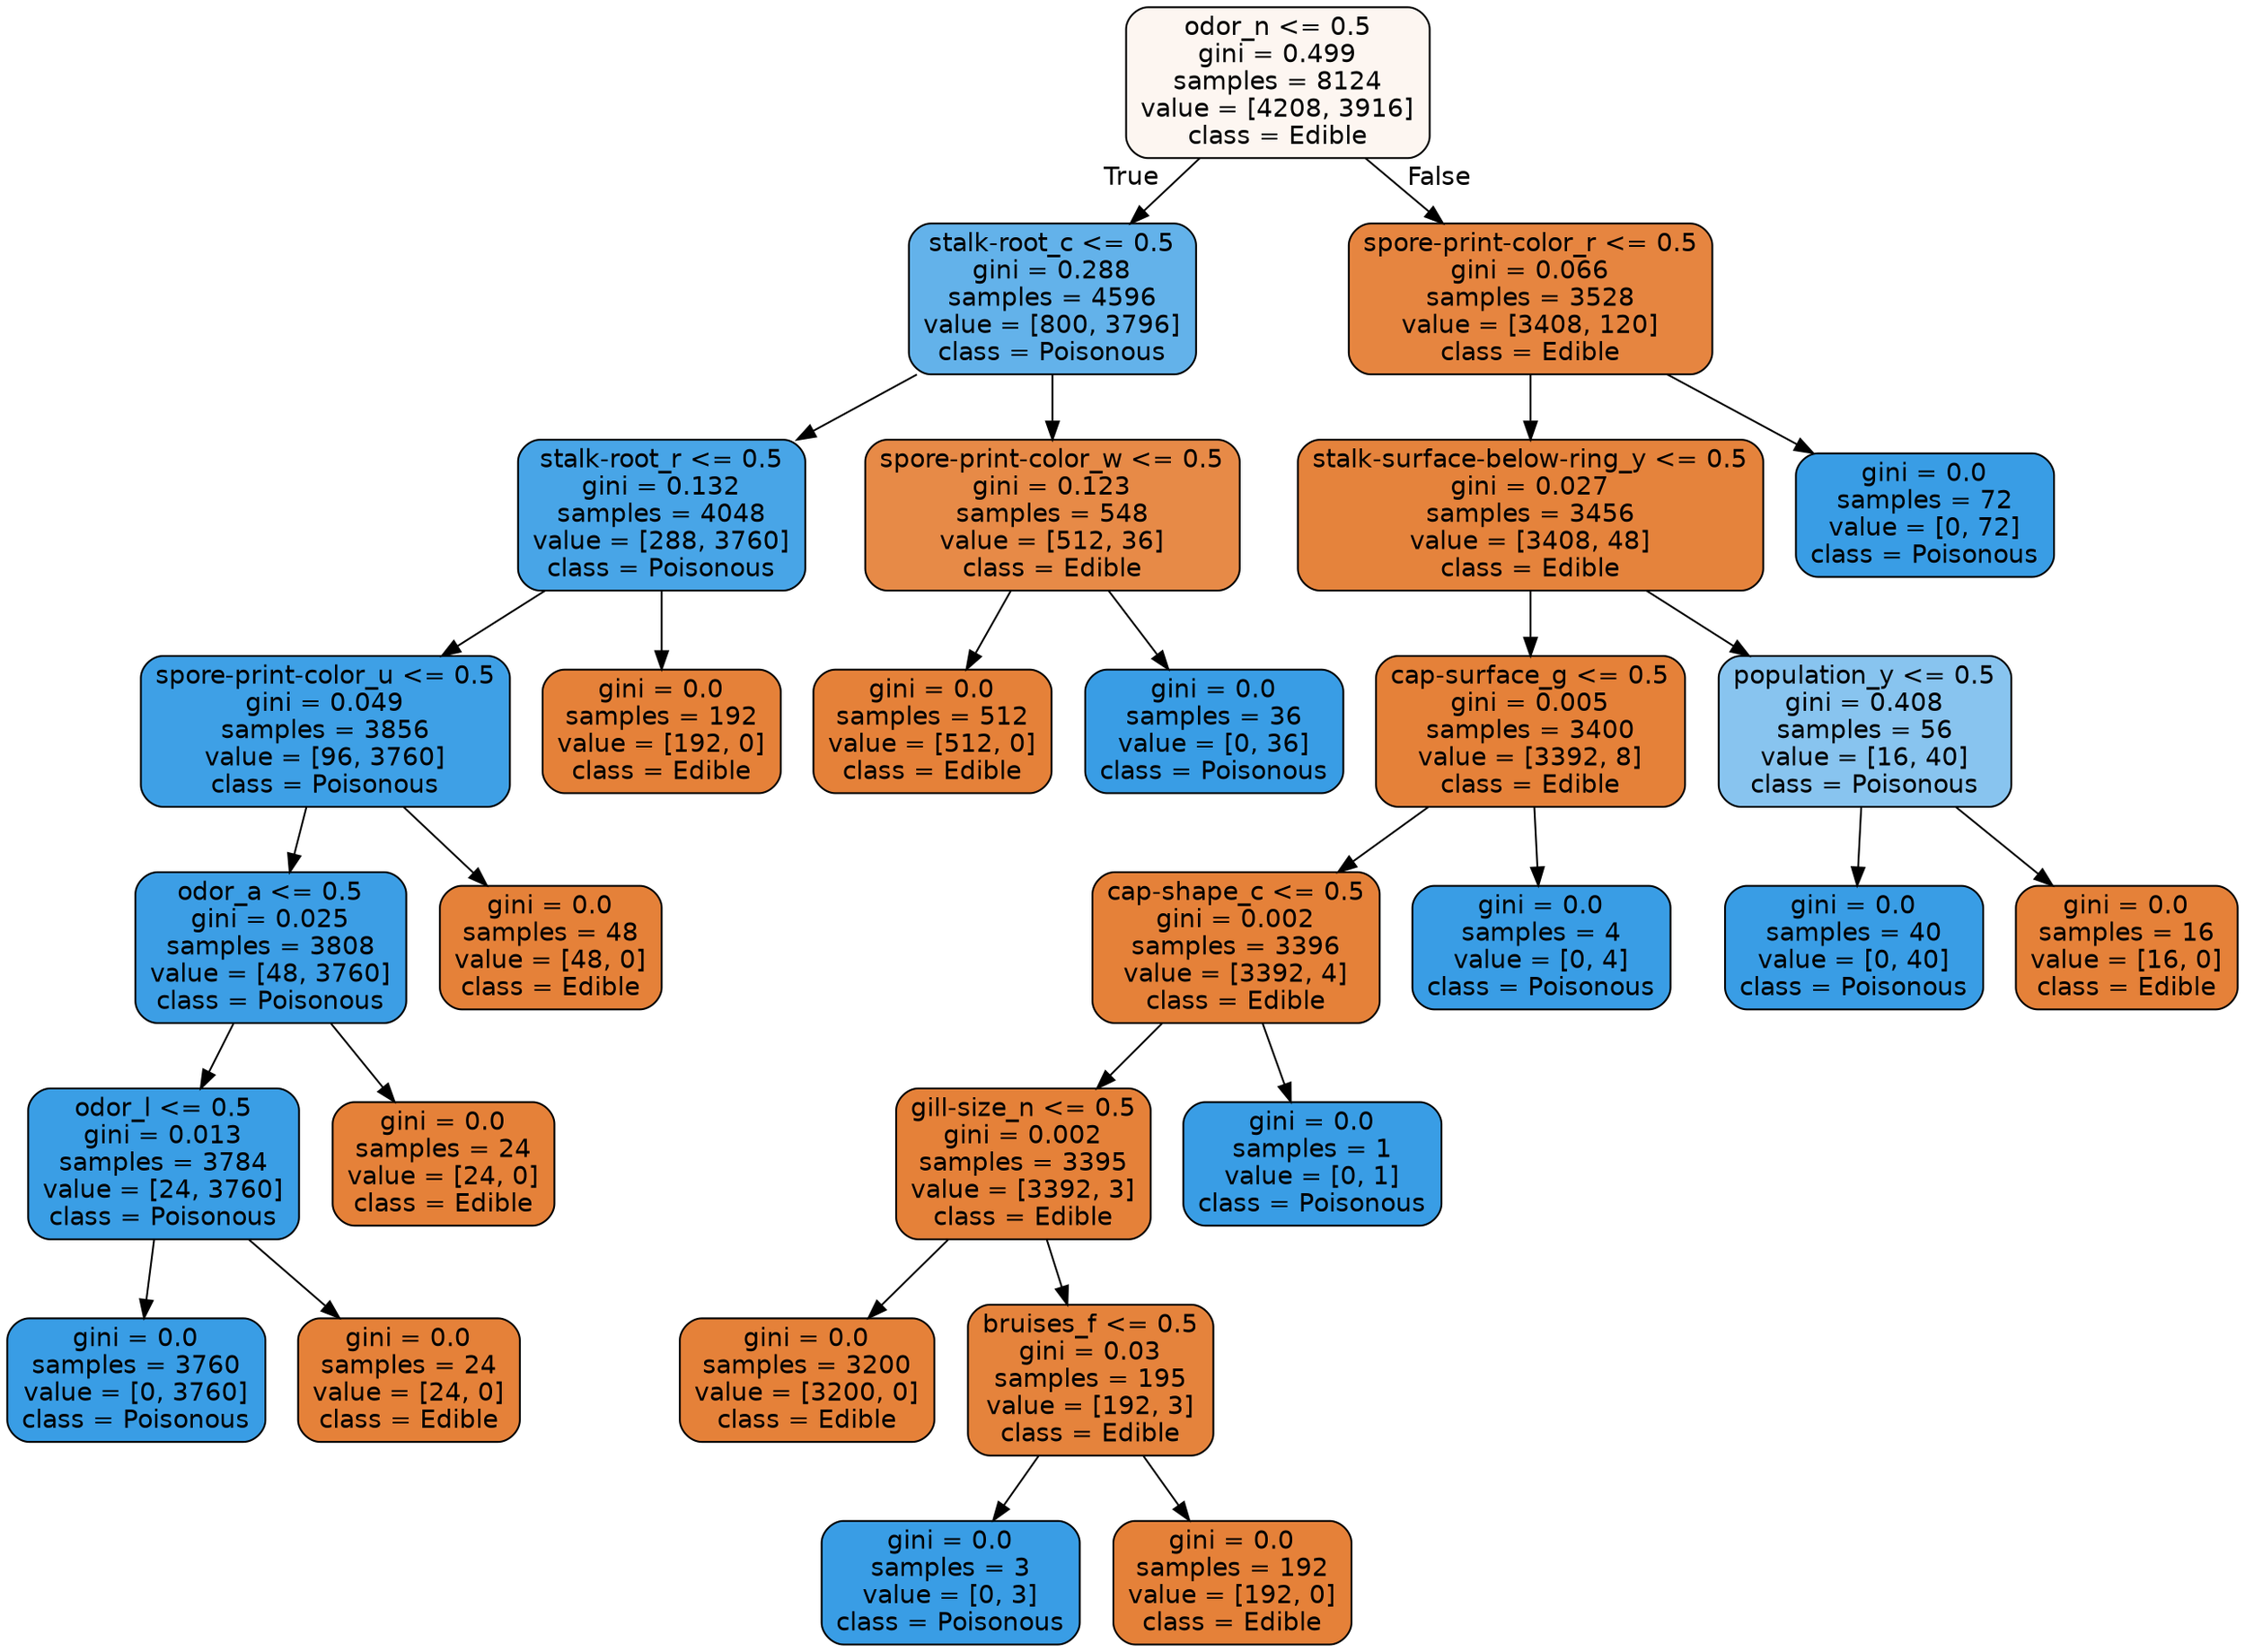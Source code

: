 digraph Tree {
node [shape=box, style="filled, rounded", color="black", fontname=helvetica] ;
edge [fontname=helvetica] ;
0 [label="odor_n <= 0.5\ngini = 0.499\nsamples = 8124\nvalue = [4208, 3916]\nclass = Edible", fillcolor="#fdf6f1"] ;
1 [label="stalk-root_c <= 0.5\ngini = 0.288\nsamples = 4596\nvalue = [800, 3796]\nclass = Poisonous", fillcolor="#63b2ea"] ;
0 -> 1 [labeldistance=2.5, labelangle=45, headlabel="True"] ;
2 [label="stalk-root_r <= 0.5\ngini = 0.132\nsamples = 4048\nvalue = [288, 3760]\nclass = Poisonous", fillcolor="#48a5e7"] ;
1 -> 2 ;
3 [label="spore-print-color_u <= 0.5\ngini = 0.049\nsamples = 3856\nvalue = [96, 3760]\nclass = Poisonous", fillcolor="#3ea0e6"] ;
2 -> 3 ;
4 [label="odor_a <= 0.5\ngini = 0.025\nsamples = 3808\nvalue = [48, 3760]\nclass = Poisonous", fillcolor="#3c9ee5"] ;
3 -> 4 ;
5 [label="odor_l <= 0.5\ngini = 0.013\nsamples = 3784\nvalue = [24, 3760]\nclass = Poisonous", fillcolor="#3a9ee5"] ;
4 -> 5 ;
6 [label="gini = 0.0\nsamples = 3760\nvalue = [0, 3760]\nclass = Poisonous", fillcolor="#399de5"] ;
5 -> 6 ;
7 [label="gini = 0.0\nsamples = 24\nvalue = [24, 0]\nclass = Edible", fillcolor="#e58139"] ;
5 -> 7 ;
8 [label="gini = 0.0\nsamples = 24\nvalue = [24, 0]\nclass = Edible", fillcolor="#e58139"] ;
4 -> 8 ;
9 [label="gini = 0.0\nsamples = 48\nvalue = [48, 0]\nclass = Edible", fillcolor="#e58139"] ;
3 -> 9 ;
10 [label="gini = 0.0\nsamples = 192\nvalue = [192, 0]\nclass = Edible", fillcolor="#e58139"] ;
2 -> 10 ;
11 [label="spore-print-color_w <= 0.5\ngini = 0.123\nsamples = 548\nvalue = [512, 36]\nclass = Edible", fillcolor="#e78a47"] ;
1 -> 11 ;
12 [label="gini = 0.0\nsamples = 512\nvalue = [512, 0]\nclass = Edible", fillcolor="#e58139"] ;
11 -> 12 ;
13 [label="gini = 0.0\nsamples = 36\nvalue = [0, 36]\nclass = Poisonous", fillcolor="#399de5"] ;
11 -> 13 ;
14 [label="spore-print-color_r <= 0.5\ngini = 0.066\nsamples = 3528\nvalue = [3408, 120]\nclass = Edible", fillcolor="#e68540"] ;
0 -> 14 [labeldistance=2.5, labelangle=-45, headlabel="False"] ;
15 [label="stalk-surface-below-ring_y <= 0.5\ngini = 0.027\nsamples = 3456\nvalue = [3408, 48]\nclass = Edible", fillcolor="#e5833c"] ;
14 -> 15 ;
16 [label="cap-surface_g <= 0.5\ngini = 0.005\nsamples = 3400\nvalue = [3392, 8]\nclass = Edible", fillcolor="#e58139"] ;
15 -> 16 ;
17 [label="cap-shape_c <= 0.5\ngini = 0.002\nsamples = 3396\nvalue = [3392, 4]\nclass = Edible", fillcolor="#e58139"] ;
16 -> 17 ;
18 [label="gill-size_n <= 0.5\ngini = 0.002\nsamples = 3395\nvalue = [3392, 3]\nclass = Edible", fillcolor="#e58139"] ;
17 -> 18 ;
19 [label="gini = 0.0\nsamples = 3200\nvalue = [3200, 0]\nclass = Edible", fillcolor="#e58139"] ;
18 -> 19 ;
20 [label="bruises_f <= 0.5\ngini = 0.03\nsamples = 195\nvalue = [192, 3]\nclass = Edible", fillcolor="#e5833c"] ;
18 -> 20 ;
21 [label="gini = 0.0\nsamples = 3\nvalue = [0, 3]\nclass = Poisonous", fillcolor="#399de5"] ;
20 -> 21 ;
22 [label="gini = 0.0\nsamples = 192\nvalue = [192, 0]\nclass = Edible", fillcolor="#e58139"] ;
20 -> 22 ;
23 [label="gini = 0.0\nsamples = 1\nvalue = [0, 1]\nclass = Poisonous", fillcolor="#399de5"] ;
17 -> 23 ;
24 [label="gini = 0.0\nsamples = 4\nvalue = [0, 4]\nclass = Poisonous", fillcolor="#399de5"] ;
16 -> 24 ;
25 [label="population_y <= 0.5\ngini = 0.408\nsamples = 56\nvalue = [16, 40]\nclass = Poisonous", fillcolor="#88c4ef"] ;
15 -> 25 ;
26 [label="gini = 0.0\nsamples = 40\nvalue = [0, 40]\nclass = Poisonous", fillcolor="#399de5"] ;
25 -> 26 ;
27 [label="gini = 0.0\nsamples = 16\nvalue = [16, 0]\nclass = Edible", fillcolor="#e58139"] ;
25 -> 27 ;
28 [label="gini = 0.0\nsamples = 72\nvalue = [0, 72]\nclass = Poisonous", fillcolor="#399de5"] ;
14 -> 28 ;
}